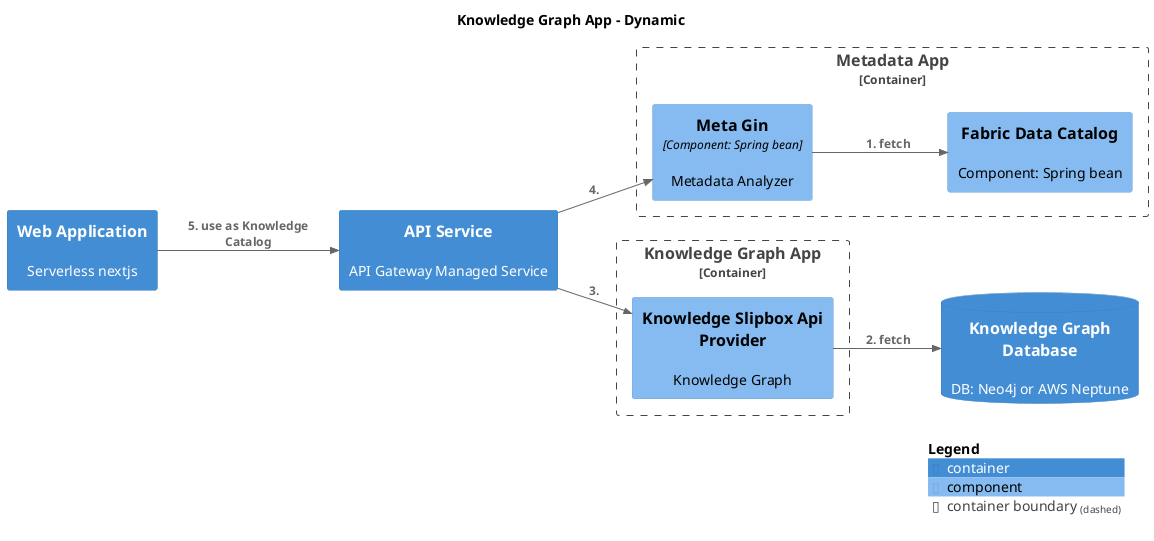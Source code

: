 @startuml
set separator none
title Knowledge Graph App - Dynamic

left to right direction

!include <C4/C4>
!include <C4/C4_Context>
!include <C4/C4_Container>
!include <C4/C4_Component>

Container_Boundary("DataFabric.MetadataApp_boundary", "Metadata App", $tags="") {
  Component(DataFabric.MetadataApp.MetaGin, "Meta Gin", $techn="Component: Spring bean", $descr="Metadata Analyzer", $tags="", $link="")
  Component(DataFabric.MetadataApp.FabricDataCatalog, "Fabric Data Catalog", $techn="", $descr="Component: Spring bean", $tags="", $link="")
}

Container_Boundary("DataFabric.KnowledgeGraphApp_boundary", "Knowledge Graph App", $tags="") {
  Component(DataFabric.KnowledgeGraphApp.KnowledgeSlipboxApiProvider, "Knowledge Slipbox Api Provider", $techn="", $descr="Knowledge Graph", $tags="", $link="")
}

ContainerDb(DataFabric.KnowledgeGraphDatabase, "Knowledge Graph Database", $techn="", $descr="DB: Neo4j or AWS Neptune", $tags="", $link="")
Container(DataFabric.WebApplication, "Web Application", $techn="", $descr="Serverless nextjs", $tags="", $link="")
Container(DataFabric.APIService, "API Service", $techn="", $descr="API Gateway Managed Service", $tags="", $link="")

Rel_D(DataFabric.MetadataApp.MetaGin, DataFabric.MetadataApp.FabricDataCatalog, "1. fetch", $techn="", $tags="", $link="")
Rel_D(DataFabric.KnowledgeGraphApp.KnowledgeSlipboxApiProvider, DataFabric.KnowledgeGraphDatabase, "2. fetch", $techn="", $tags="", $link="")
Rel_D(DataFabric.APIService, DataFabric.KnowledgeGraphApp.KnowledgeSlipboxApiProvider, "3. ", $techn="", $tags="", $link="")
Rel_D(DataFabric.APIService, DataFabric.MetadataApp.MetaGin, "4. ", $techn="", $tags="", $link="")
Rel_D(DataFabric.WebApplication, DataFabric.APIService, "5. use as Knowledge Catalog", $techn="", $tags="", $link="")

SHOW_LEGEND(true)
@enduml